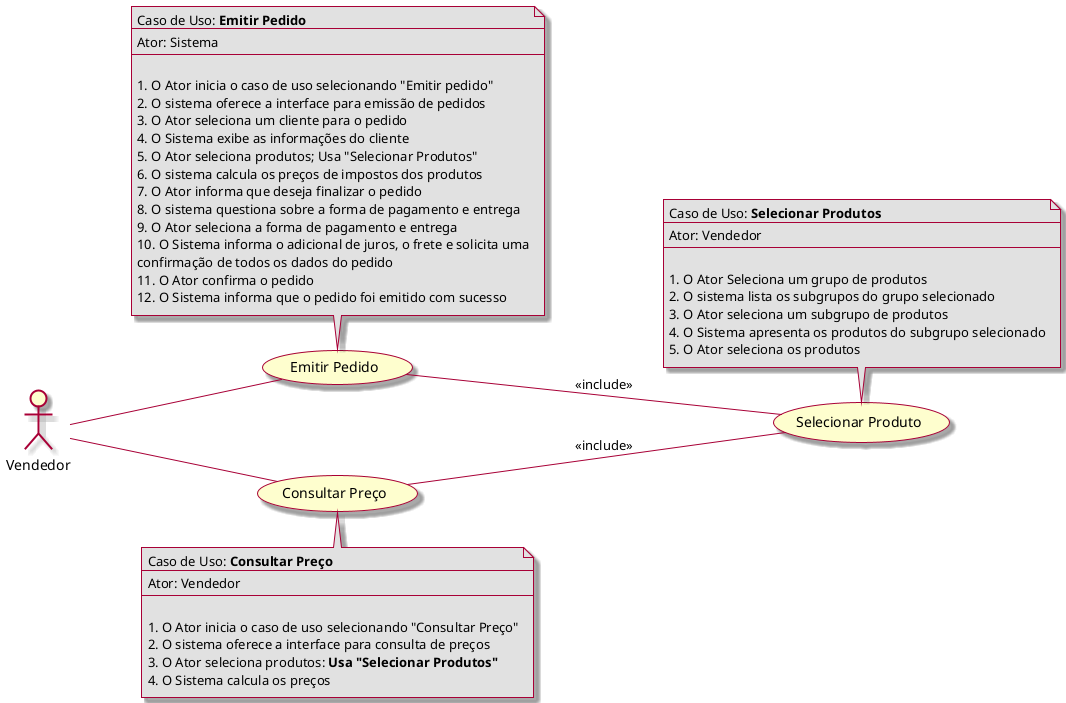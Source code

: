 @startuml

' Estilo
skin rose

actor Vendedor
(Emitir Pedido) as emitirPedido
(Consultar Preço) as consultarPreco
(Selecionar Produto) as selecionarProduto

note left of selecionarProduto {
  Caso de Uso: **Selecionar Produtos**
  ----
  Ator: Vendedor
  ----
  
  # O Ator Seleciona um grupo de produtos
  # O sistema lista os subgrupos do grupo selecionado
  # O Ator seleciona um subgrupo de produtos
  # O Sistema apresenta os produtos do subgrupo selecionado
  # O Ator seleciona os produtos
}
note left of emitirPedido {
  Caso de Uso: **Emitir Pedido**
  ----
  Ator: Sistema
  ----
  
  # O Ator inicia o caso de uso selecionando "Emitir pedido" 
  # O sistema oferece a interface para emissão de pedidos
  # O Ator seleciona um cliente para o pedido
  # O Sistema exibe as informações do cliente
  # O Ator seleciona produtos; Usa "Selecionar Produtos"
  # O sistema calcula os preços de impostos dos produtos
  # O Ator informa que deseja finalizar o pedido
  # O sistema questiona sobre a forma de pagamento e entrega
  # O Ator seleciona a forma de pagamento e entrega
  # O Sistema informa o adicional de juros, o frete e solicita uma
  confirmação de todos os dados do pedido
  # O Ator confirma o pedido
  # O Sistema informa que o pedido foi emitido com sucesso
}
note right of consultarPreco {
  Caso de Uso: **Consultar Preço**
  ----
  Ator: Vendedor
  ----
  
  # O Ator inicia o caso de uso selecionando "Consultar Preço"
  # O sistema oferece a interface para consulta de preços
  # O Ator seleciona produtos: **Usa "Selecionar Produtos"**
  # O Sistema calcula os preços
}

' Estilo
skinparam note {
  backgroundColor e1e1e1
}

left to right direction 

''=========================  RELACOES  ==================================

Vendedor -- emitirPedido
emitirPedido -r[hidden]- consultarPreco : \n\n
Vendedor -- consultarPreco
emitirPedido -- selecionarProduto : <<include>>
consultarPreco -- selecionarProduto : <<include>>

@enduml
